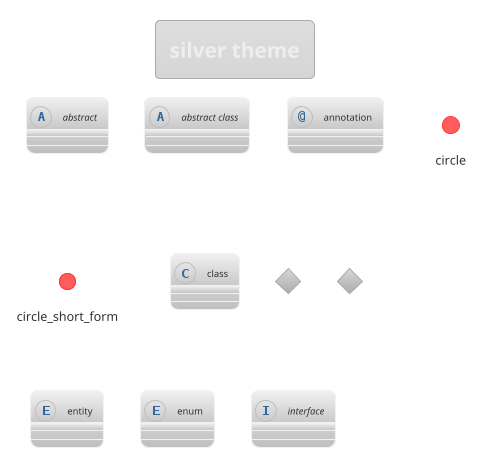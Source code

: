' Do not edit
' Theme Gallery
' autogenerated by script
'
@startuml
!theme silver
title silver theme
abstract        abstract
abstract class  "abstract class"
annotation      annotation
circle          circle
()              circle_short_form
class           class
diamond         diamond
<>              diamond_short_form
entity          entity
enum            enum
interface       interface
@enduml
